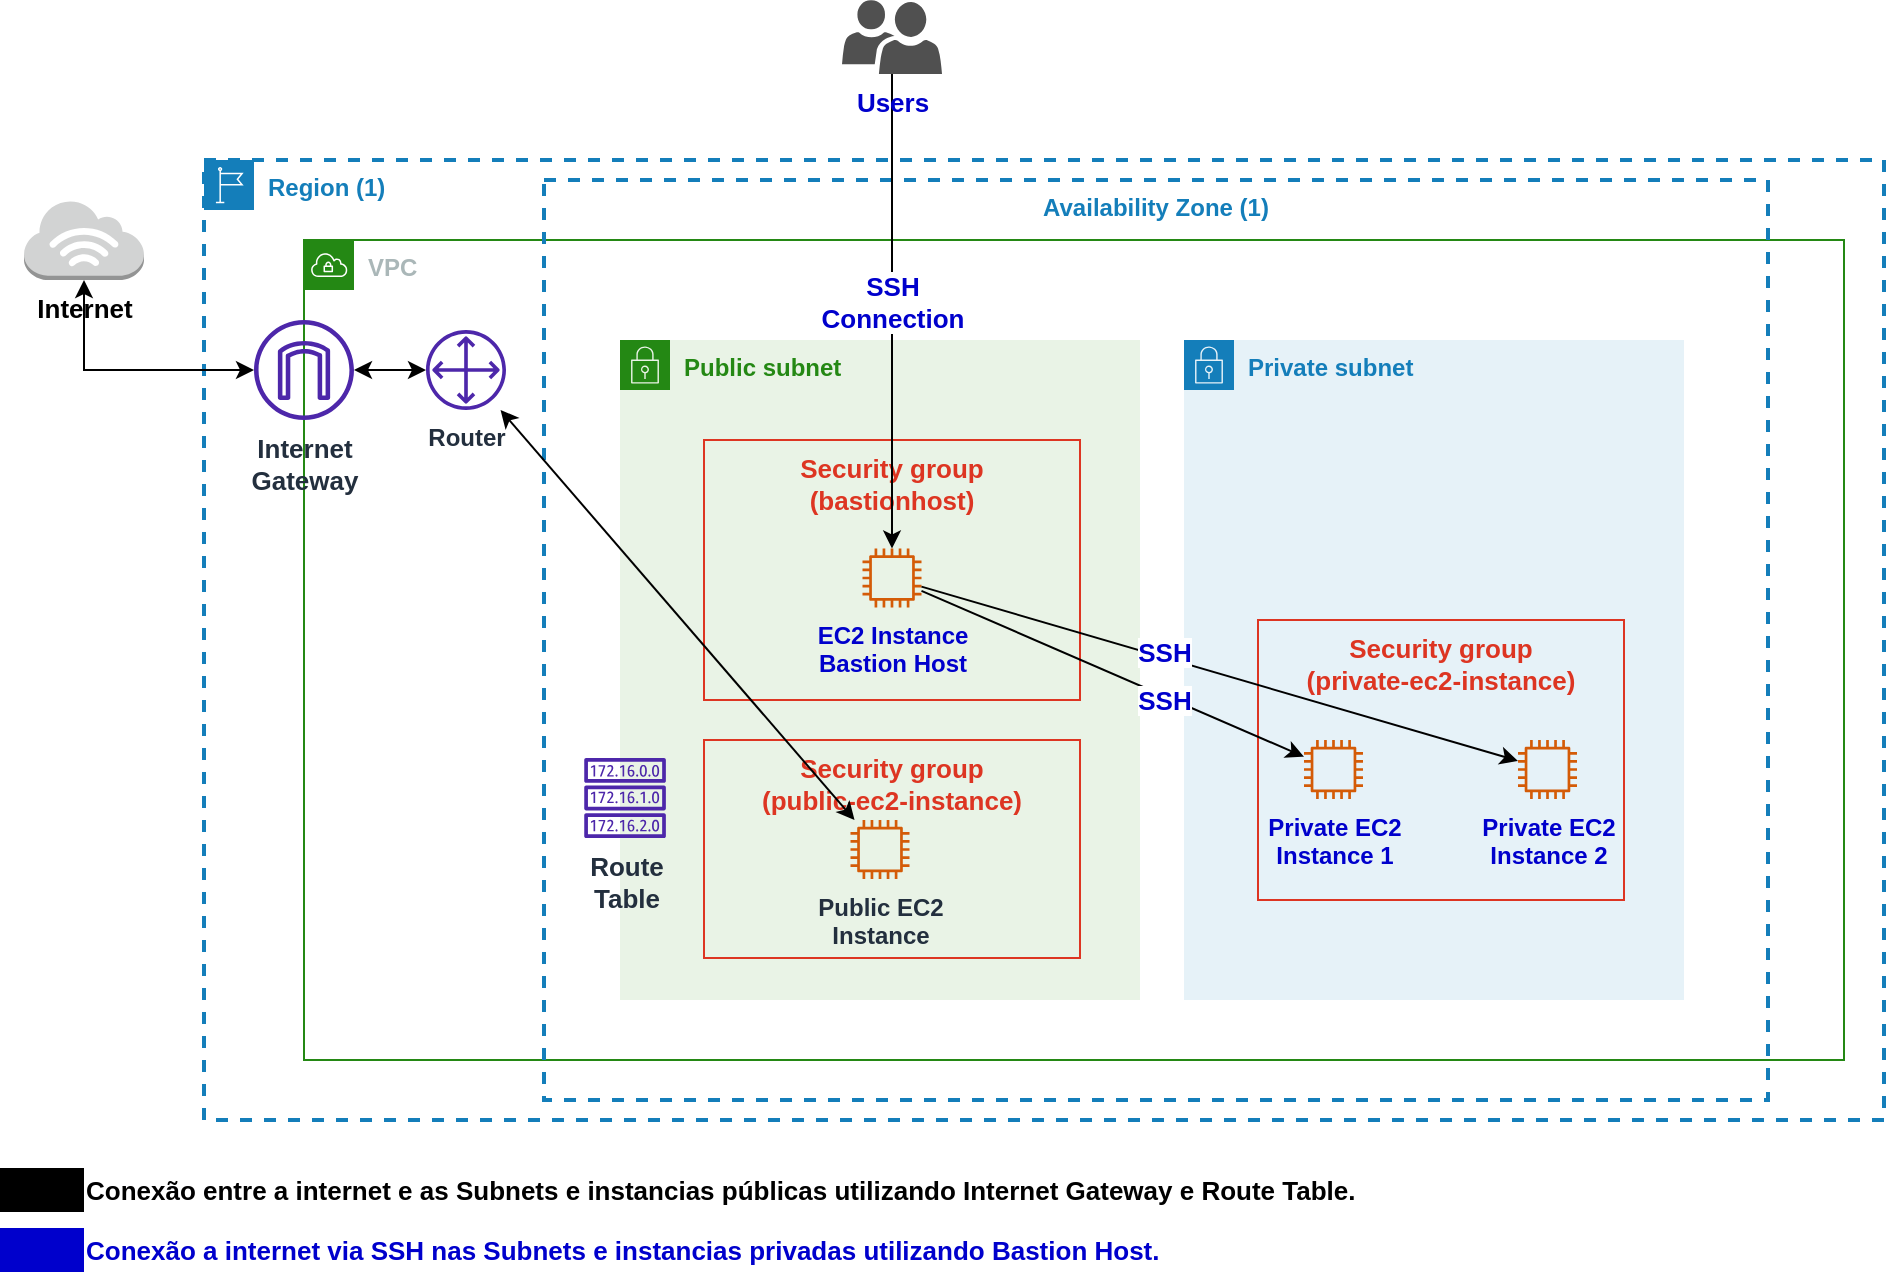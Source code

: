 <mxfile version="18.1.1" type="github" pages="2">
  <diagram id="z-30bUCffygZpy31_x2s" name="igw+bastion">
    <mxGraphModel dx="983" dy="576" grid="1" gridSize="10" guides="1" tooltips="1" connect="1" arrows="1" fold="1" page="1" pageScale="1" pageWidth="827" pageHeight="1169" math="0" shadow="0">
      <root>
        <mxCell id="0" />
        <mxCell id="1" parent="0" />
        <mxCell id="2l_hlP95QKtVeVs8BIYT-2" value="&lt;b&gt;Region (1)&lt;/b&gt;" style="points=[[0,0],[0.25,0],[0.5,0],[0.75,0],[1,0],[1,0.25],[1,0.5],[1,0.75],[1,1],[0.75,1],[0.5,1],[0.25,1],[0,1],[0,0.75],[0,0.5],[0,0.25]];outlineConnect=0;gradientColor=none;html=1;whiteSpace=wrap;fontSize=12;fontStyle=0;container=1;pointerEvents=0;collapsible=0;recursiveResize=0;shape=mxgraph.aws4.group;grIcon=mxgraph.aws4.group_region;strokeColor=#147EBA;fillColor=none;verticalAlign=top;align=left;spacingLeft=30;fontColor=#147EBA;dashed=1;strokeWidth=2;" vertex="1" parent="1">
          <mxGeometry x="170" y="130" width="840" height="480" as="geometry" />
        </mxCell>
        <mxCell id="2l_hlP95QKtVeVs8BIYT-4" value="&lt;b&gt;VPC&lt;/b&gt;" style="points=[[0,0],[0.25,0],[0.5,0],[0.75,0],[1,0],[1,0.25],[1,0.5],[1,0.75],[1,1],[0.75,1],[0.5,1],[0.25,1],[0,1],[0,0.75],[0,0.5],[0,0.25]];outlineConnect=0;gradientColor=none;html=1;whiteSpace=wrap;fontSize=12;fontStyle=0;container=1;pointerEvents=0;collapsible=0;recursiveResize=0;shape=mxgraph.aws4.group;grIcon=mxgraph.aws4.group_vpc;strokeColor=#248814;fillColor=none;verticalAlign=top;align=left;spacingLeft=30;fontColor=#AAB7B8;dashed=0;" vertex="1" parent="2l_hlP95QKtVeVs8BIYT-2">
          <mxGeometry x="50" y="40" width="770" height="410" as="geometry" />
        </mxCell>
        <mxCell id="2l_hlP95QKtVeVs8BIYT-12" style="edgeStyle=orthogonalEdgeStyle;rounded=0;orthogonalLoop=1;jettySize=auto;html=1;fontSize=13;startArrow=classic;startFill=1;" edge="1" parent="2l_hlP95QKtVeVs8BIYT-4" source="2l_hlP95QKtVeVs8BIYT-9" target="2l_hlP95QKtVeVs8BIYT-11">
          <mxGeometry relative="1" as="geometry" />
        </mxCell>
        <mxCell id="2l_hlP95QKtVeVs8BIYT-9" value="&lt;b style=&quot;font-size: 13px;&quot;&gt;Internet&lt;br&gt;Gateway&lt;/b&gt;" style="sketch=0;outlineConnect=0;fontColor=#232F3E;gradientColor=none;fillColor=#4D27AA;strokeColor=none;dashed=0;verticalLabelPosition=bottom;verticalAlign=top;align=center;html=1;fontSize=12;fontStyle=0;aspect=fixed;pointerEvents=1;shape=mxgraph.aws4.internet_gateway;" vertex="1" parent="2l_hlP95QKtVeVs8BIYT-4">
          <mxGeometry x="-25" y="40" width="50" height="50" as="geometry" />
        </mxCell>
        <mxCell id="2l_hlP95QKtVeVs8BIYT-11" value="&lt;b&gt;Router&lt;/b&gt;" style="sketch=0;outlineConnect=0;fontColor=#232F3E;gradientColor=none;fillColor=#4D27AA;strokeColor=none;dashed=0;verticalLabelPosition=bottom;verticalAlign=top;align=center;html=1;fontSize=12;fontStyle=0;aspect=fixed;pointerEvents=1;shape=mxgraph.aws4.customer_gateway;" vertex="1" parent="2l_hlP95QKtVeVs8BIYT-4">
          <mxGeometry x="61" y="45" width="40" height="40" as="geometry" />
        </mxCell>
        <mxCell id="2l_hlP95QKtVeVs8BIYT-3" value="Availability Zone (1)" style="fillColor=none;strokeColor=#147EBA;dashed=1;verticalAlign=top;fontStyle=1;fontColor=#147EBA;strokeWidth=2;" vertex="1" parent="2l_hlP95QKtVeVs8BIYT-2">
          <mxGeometry x="170" y="10" width="612" height="460" as="geometry" />
        </mxCell>
        <mxCell id="2l_hlP95QKtVeVs8BIYT-6" value="&lt;b&gt;Public subnet&lt;/b&gt;" style="points=[[0,0],[0.25,0],[0.5,0],[0.75,0],[1,0],[1,0.25],[1,0.5],[1,0.75],[1,1],[0.75,1],[0.5,1],[0.25,1],[0,1],[0,0.75],[0,0.5],[0,0.25]];outlineConnect=0;gradientColor=none;html=1;whiteSpace=wrap;fontSize=12;fontStyle=0;container=1;pointerEvents=0;collapsible=0;recursiveResize=0;shape=mxgraph.aws4.group;grIcon=mxgraph.aws4.group_security_group;grStroke=0;strokeColor=#248814;fillColor=#E9F3E6;verticalAlign=top;align=left;spacingLeft=30;fontColor=#248814;dashed=0;" vertex="1" parent="2l_hlP95QKtVeVs8BIYT-2">
          <mxGeometry x="208" y="90" width="260" height="330" as="geometry" />
        </mxCell>
        <mxCell id="2l_hlP95QKtVeVs8BIYT-21" value="Security group &#xa;(bastionhost)" style="fillColor=none;strokeColor=#DD3522;verticalAlign=top;fontStyle=1;fontColor=#DD3522;fontSize=13;" vertex="1" parent="2l_hlP95QKtVeVs8BIYT-6">
          <mxGeometry x="42" y="50" width="188" height="130" as="geometry" />
        </mxCell>
        <mxCell id="2l_hlP95QKtVeVs8BIYT-22" value="&lt;b&gt;&lt;font color=&quot;#0000cc&quot;&gt;EC2 Instance&lt;br&gt;Bastion Host&lt;/font&gt;&lt;/b&gt;" style="sketch=0;outlineConnect=0;fontColor=#232F3E;gradientColor=none;fillColor=#D45B07;strokeColor=none;dashed=0;verticalLabelPosition=bottom;verticalAlign=top;align=center;html=1;fontSize=12;fontStyle=0;aspect=fixed;pointerEvents=1;shape=mxgraph.aws4.instance2;" vertex="1" parent="2l_hlP95QKtVeVs8BIYT-6">
          <mxGeometry x="121.25" y="104.25" width="29.5" height="29.5" as="geometry" />
        </mxCell>
        <mxCell id="2l_hlP95QKtVeVs8BIYT-5" value="&lt;b&gt;Private subnet&lt;/b&gt;" style="points=[[0,0],[0.25,0],[0.5,0],[0.75,0],[1,0],[1,0.25],[1,0.5],[1,0.75],[1,1],[0.75,1],[0.5,1],[0.25,1],[0,1],[0,0.75],[0,0.5],[0,0.25]];outlineConnect=0;gradientColor=none;html=1;whiteSpace=wrap;fontSize=12;fontStyle=0;container=1;pointerEvents=0;collapsible=0;recursiveResize=0;shape=mxgraph.aws4.group;grIcon=mxgraph.aws4.group_security_group;grStroke=0;strokeColor=#147EBA;fillColor=#E6F2F8;verticalAlign=top;align=left;spacingLeft=30;fontColor=#147EBA;dashed=0;" vertex="1" parent="2l_hlP95QKtVeVs8BIYT-2">
          <mxGeometry x="490" y="90" width="250" height="330" as="geometry" />
        </mxCell>
        <mxCell id="2l_hlP95QKtVeVs8BIYT-10" value="&lt;b style=&quot;font-size: 13px;&quot;&gt;Route&lt;br&gt;Table&lt;/b&gt;" style="sketch=0;outlineConnect=0;fontColor=#232F3E;gradientColor=none;fillColor=#4D27AA;strokeColor=none;dashed=0;verticalLabelPosition=bottom;verticalAlign=top;align=center;html=1;fontSize=12;fontStyle=0;aspect=fixed;pointerEvents=1;shape=mxgraph.aws4.route_table;" vertex="1" parent="2l_hlP95QKtVeVs8BIYT-2">
          <mxGeometry x="190" y="299" width="41.05" height="40" as="geometry" />
        </mxCell>
        <mxCell id="2l_hlP95QKtVeVs8BIYT-13" value="Security group &#xa;(public-ec2-instance)" style="fillColor=none;strokeColor=#DD3522;verticalAlign=top;fontStyle=1;fontColor=#DD3522;fontSize=13;" vertex="1" parent="2l_hlP95QKtVeVs8BIYT-2">
          <mxGeometry x="250" y="290" width="188" height="109" as="geometry" />
        </mxCell>
        <mxCell id="2l_hlP95QKtVeVs8BIYT-15" value="&lt;b&gt;Public EC2&lt;br&gt;Instance&lt;/b&gt;" style="sketch=0;outlineConnect=0;fontColor=#232F3E;gradientColor=none;fillColor=#D45B07;strokeColor=none;dashed=0;verticalLabelPosition=bottom;verticalAlign=top;align=center;html=1;fontSize=12;fontStyle=0;aspect=fixed;pointerEvents=1;shape=mxgraph.aws4.instance2;" vertex="1" parent="2l_hlP95QKtVeVs8BIYT-2">
          <mxGeometry x="323.25" y="330" width="29.5" height="29.5" as="geometry" />
        </mxCell>
        <mxCell id="2l_hlP95QKtVeVs8BIYT-19" style="rounded=0;orthogonalLoop=1;jettySize=auto;html=1;fontSize=13;startArrow=classic;startFill=1;" edge="1" parent="2l_hlP95QKtVeVs8BIYT-2" source="2l_hlP95QKtVeVs8BIYT-11" target="2l_hlP95QKtVeVs8BIYT-15">
          <mxGeometry relative="1" as="geometry" />
        </mxCell>
        <mxCell id="2l_hlP95QKtVeVs8BIYT-26" value="Security group&#xa;(private-ec2-instance)" style="fillColor=none;strokeColor=#DD3522;verticalAlign=top;fontStyle=1;fontColor=#DD3522;fontSize=13;" vertex="1" parent="2l_hlP95QKtVeVs8BIYT-2">
          <mxGeometry x="527" y="230" width="183" height="140" as="geometry" />
        </mxCell>
        <mxCell id="2l_hlP95QKtVeVs8BIYT-27" value="&lt;b&gt;&lt;font color=&quot;#0000cc&quot;&gt;Private EC2&lt;br&gt;Instance 1&lt;/font&gt;&lt;/b&gt;" style="sketch=0;outlineConnect=0;fontColor=#232F3E;gradientColor=none;fillColor=#D45B07;strokeColor=none;dashed=0;verticalLabelPosition=bottom;verticalAlign=top;align=center;html=1;fontSize=12;fontStyle=0;aspect=fixed;pointerEvents=1;shape=mxgraph.aws4.instance2;" vertex="1" parent="2l_hlP95QKtVeVs8BIYT-2">
          <mxGeometry x="550" y="290" width="29.5" height="29.5" as="geometry" />
        </mxCell>
        <mxCell id="2l_hlP95QKtVeVs8BIYT-28" value="&lt;b&gt;&lt;font color=&quot;#0000cc&quot;&gt;Private EC2&lt;br&gt;Instance 2&lt;/font&gt;&lt;/b&gt;" style="sketch=0;outlineConnect=0;fontColor=#232F3E;gradientColor=none;fillColor=#D45B07;strokeColor=none;dashed=0;verticalLabelPosition=bottom;verticalAlign=top;align=center;html=1;fontSize=12;fontStyle=0;aspect=fixed;pointerEvents=1;shape=mxgraph.aws4.instance2;" vertex="1" parent="2l_hlP95QKtVeVs8BIYT-2">
          <mxGeometry x="657" y="290" width="29.5" height="29.5" as="geometry" />
        </mxCell>
        <mxCell id="2l_hlP95QKtVeVs8BIYT-31" style="edgeStyle=none;rounded=0;orthogonalLoop=1;jettySize=auto;html=1;fontSize=13;startArrow=none;startFill=0;" edge="1" parent="2l_hlP95QKtVeVs8BIYT-2" source="2l_hlP95QKtVeVs8BIYT-22" target="2l_hlP95QKtVeVs8BIYT-27">
          <mxGeometry relative="1" as="geometry" />
        </mxCell>
        <mxCell id="2l_hlP95QKtVeVs8BIYT-34" value="SSH" style="edgeLabel;html=1;align=center;verticalAlign=middle;resizable=0;points=[];fontSize=13;fontStyle=1;fontColor=#0000CC;" vertex="1" connectable="0" parent="2l_hlP95QKtVeVs8BIYT-31">
          <mxGeometry x="0.359" relative="1" as="geometry">
            <mxPoint x="-9" y="-2" as="offset" />
          </mxGeometry>
        </mxCell>
        <mxCell id="2l_hlP95QKtVeVs8BIYT-32" style="edgeStyle=none;rounded=0;orthogonalLoop=1;jettySize=auto;html=1;fontSize=13;startArrow=none;startFill=0;" edge="1" parent="2l_hlP95QKtVeVs8BIYT-2" source="2l_hlP95QKtVeVs8BIYT-22" target="2l_hlP95QKtVeVs8BIYT-28">
          <mxGeometry relative="1" as="geometry" />
        </mxCell>
        <mxCell id="2l_hlP95QKtVeVs8BIYT-33" value="SSH" style="edgeLabel;html=1;align=center;verticalAlign=middle;resizable=0;points=[];fontSize=13;fontStyle=1;fontColor=#0000CC;" vertex="1" connectable="0" parent="2l_hlP95QKtVeVs8BIYT-32">
          <mxGeometry x="-0.241" relative="1" as="geometry">
            <mxPoint x="8" y="-1" as="offset" />
          </mxGeometry>
        </mxCell>
        <mxCell id="2l_hlP95QKtVeVs8BIYT-16" value="&lt;b&gt;Internet&lt;/b&gt;" style="outlineConnect=0;dashed=0;verticalLabelPosition=bottom;verticalAlign=top;align=center;html=1;shape=mxgraph.aws3.internet_3;fillColor=#D2D3D3;gradientColor=none;fontSize=13;strokeWidth=2;" vertex="1" parent="1">
          <mxGeometry x="80" y="150" width="60" height="40" as="geometry" />
        </mxCell>
        <mxCell id="2l_hlP95QKtVeVs8BIYT-17" style="edgeStyle=orthogonalEdgeStyle;rounded=0;orthogonalLoop=1;jettySize=auto;html=1;fontSize=13;startArrow=classic;startFill=1;" edge="1" parent="1" source="2l_hlP95QKtVeVs8BIYT-9" target="2l_hlP95QKtVeVs8BIYT-16">
          <mxGeometry relative="1" as="geometry" />
        </mxCell>
        <mxCell id="2l_hlP95QKtVeVs8BIYT-24" style="edgeStyle=none;rounded=0;orthogonalLoop=1;jettySize=auto;html=1;fontSize=13;startArrow=none;startFill=0;" edge="1" parent="1" source="2l_hlP95QKtVeVs8BIYT-23" target="2l_hlP95QKtVeVs8BIYT-22">
          <mxGeometry relative="1" as="geometry" />
        </mxCell>
        <mxCell id="2l_hlP95QKtVeVs8BIYT-25" value="&lt;b&gt;SSH&lt;br&gt;Connection&lt;br&gt;&lt;/b&gt;" style="edgeLabel;html=1;align=center;verticalAlign=middle;resizable=0;points=[];fontSize=13;fontColor=#0000CC;" vertex="1" connectable="0" parent="2l_hlP95QKtVeVs8BIYT-24">
          <mxGeometry x="-0.606" y="2" relative="1" as="geometry">
            <mxPoint x="-2" y="67" as="offset" />
          </mxGeometry>
        </mxCell>
        <mxCell id="2l_hlP95QKtVeVs8BIYT-23" value="&lt;b&gt;&lt;font color=&quot;#0000cc&quot;&gt;Users&lt;/font&gt;&lt;/b&gt;" style="sketch=0;pointerEvents=1;shadow=0;dashed=0;html=1;strokeColor=none;labelPosition=center;verticalLabelPosition=bottom;verticalAlign=top;align=center;fillColor=#505050;shape=mxgraph.mscae.intune.user_group;fontSize=13;" vertex="1" parent="1">
          <mxGeometry x="489" y="50" width="50" height="37" as="geometry" />
        </mxCell>
        <mxCell id="fuYcjc3HKciXHeUpN_1W-1" value="" style="rounded=0;whiteSpace=wrap;html=1;fontSize=13;fontColor=#0000CC;strokeWidth=2;fillColor=#000000;" vertex="1" parent="1">
          <mxGeometry x="69" y="635" width="40" height="20" as="geometry" />
        </mxCell>
        <mxCell id="fuYcjc3HKciXHeUpN_1W-2" value="" style="rounded=0;whiteSpace=wrap;html=1;fontSize=13;fontColor=#0000CC;strokeWidth=2;fillColor=#0000CC;strokeColor=#0000CC;" vertex="1" parent="1">
          <mxGeometry x="69" y="665" width="40" height="20" as="geometry" />
        </mxCell>
        <mxCell id="fuYcjc3HKciXHeUpN_1W-3" value="&lt;b&gt;Conexão a internet via SSH nas Subnets e instancias privadas utilizando Bastion Host.&lt;/b&gt;" style="text;html=1;strokeColor=none;fillColor=none;align=left;verticalAlign=middle;whiteSpace=wrap;rounded=0;fontSize=13;fontColor=#0000CC;" vertex="1" parent="1">
          <mxGeometry x="109" y="660" width="570" height="30" as="geometry" />
        </mxCell>
        <mxCell id="fuYcjc3HKciXHeUpN_1W-4" value="&lt;b&gt;&lt;font color=&quot;#000000&quot;&gt;Conexão entre a internet e as Subnets e instancias públicas utilizando Internet Gateway e Route Table.&lt;/font&gt;&lt;/b&gt;" style="text;html=1;strokeColor=none;fillColor=none;align=left;verticalAlign=middle;whiteSpace=wrap;rounded=0;fontSize=13;fontColor=#0000CC;" vertex="1" parent="1">
          <mxGeometry x="109" y="630" width="640" height="30" as="geometry" />
        </mxCell>
      </root>
    </mxGraphModel>
  </diagram>
  <diagram id="Lf1DL-ol91fCqDeObxcB" name="nat+ngw">
    <mxGraphModel dx="934" dy="547" grid="1" gridSize="10" guides="1" tooltips="1" connect="1" arrows="1" fold="1" page="1" pageScale="1" pageWidth="827" pageHeight="1169" math="0" shadow="0">
      <root>
        <mxCell id="0" />
        <mxCell id="1" parent="0" />
      </root>
    </mxGraphModel>
  </diagram>
</mxfile>
